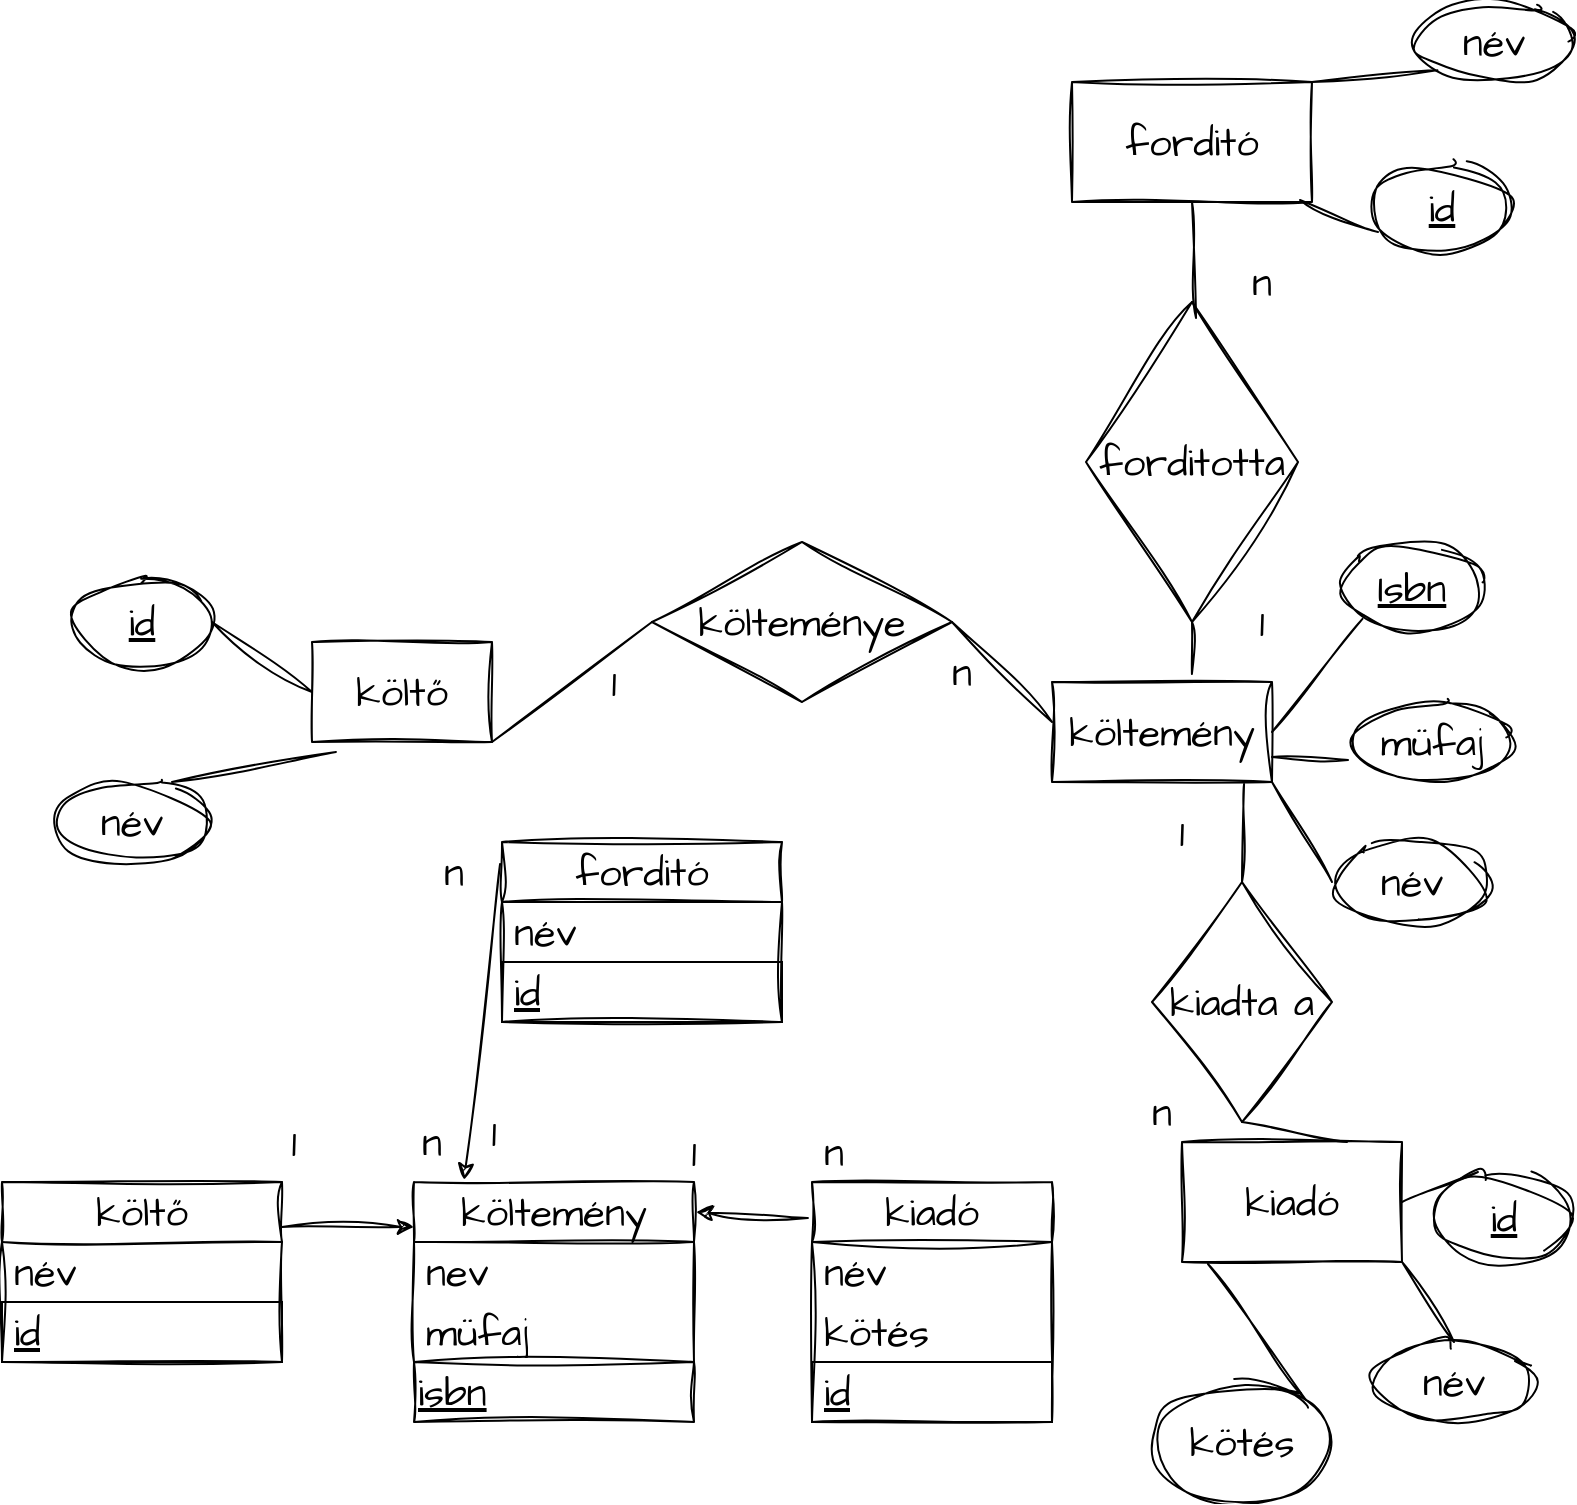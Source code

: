 <mxfile version="21.7.4" type="device">
  <diagram name="1 oldal" id="L7yjX8zzBqXoMFaeLPIa">
    <mxGraphModel dx="1434" dy="790" grid="1" gridSize="10" guides="1" tooltips="1" connect="1" arrows="1" fold="1" page="1" pageScale="1" pageWidth="827" pageHeight="1169" math="0" shadow="0">
      <root>
        <mxCell id="0" />
        <mxCell id="1" parent="0" />
        <mxCell id="ZAcXtEX41ON2BPVNQsae-33" value="költő" style="rounded=0;whiteSpace=wrap;html=1;sketch=1;hachureGap=4;jiggle=2;curveFitting=1;fontFamily=Architects Daughter;fontSource=https%3A%2F%2Ffonts.googleapis.com%2Fcss%3Ffamily%3DArchitects%2BDaughter;fontSize=20;" vertex="1" parent="1">
          <mxGeometry x="179" y="340" width="90" height="50" as="geometry" />
        </mxCell>
        <mxCell id="ZAcXtEX41ON2BPVNQsae-34" value="név" style="ellipse;whiteSpace=wrap;html=1;sketch=1;hachureGap=4;jiggle=2;curveFitting=1;fontFamily=Architects Daughter;fontSource=https%3A%2F%2Ffonts.googleapis.com%2Fcss%3Ffamily%3DArchitects%2BDaughter;fontSize=20;" vertex="1" parent="1">
          <mxGeometry x="49" y="410" width="80" height="40" as="geometry" />
        </mxCell>
        <mxCell id="ZAcXtEX41ON2BPVNQsae-35" value="&lt;u&gt;id&lt;/u&gt;" style="ellipse;whiteSpace=wrap;html=1;sketch=1;hachureGap=4;jiggle=2;curveFitting=1;fontFamily=Architects Daughter;fontSource=https%3A%2F%2Ffonts.googleapis.com%2Fcss%3Ffamily%3DArchitects%2BDaughter;fontSize=20;" vertex="1" parent="1">
          <mxGeometry x="59" y="307.5" width="70" height="45" as="geometry" />
        </mxCell>
        <mxCell id="ZAcXtEX41ON2BPVNQsae-36" value="költemény" style="rounded=0;whiteSpace=wrap;html=1;sketch=1;hachureGap=4;jiggle=2;curveFitting=1;fontFamily=Architects Daughter;fontSource=https%3A%2F%2Ffonts.googleapis.com%2Fcss%3Ffamily%3DArchitects%2BDaughter;fontSize=20;" vertex="1" parent="1">
          <mxGeometry x="549" y="360" width="110" height="50" as="geometry" />
        </mxCell>
        <mxCell id="ZAcXtEX41ON2BPVNQsae-37" value="név" style="ellipse;whiteSpace=wrap;html=1;sketch=1;hachureGap=4;jiggle=2;curveFitting=1;fontFamily=Architects Daughter;fontSource=https%3A%2F%2Ffonts.googleapis.com%2Fcss%3Ffamily%3DArchitects%2BDaughter;fontSize=20;" vertex="1" parent="1">
          <mxGeometry x="689" y="440" width="80" height="40" as="geometry" />
        </mxCell>
        <mxCell id="ZAcXtEX41ON2BPVNQsae-38" value="&lt;u&gt;Isbn&lt;/u&gt;" style="ellipse;whiteSpace=wrap;html=1;sketch=1;hachureGap=4;jiggle=2;curveFitting=1;fontFamily=Architects Daughter;fontSource=https%3A%2F%2Ffonts.googleapis.com%2Fcss%3Ffamily%3DArchitects%2BDaughter;fontSize=20;" vertex="1" parent="1">
          <mxGeometry x="694" y="290" width="70" height="45" as="geometry" />
        </mxCell>
        <mxCell id="ZAcXtEX41ON2BPVNQsae-39" value="" style="endArrow=none;html=1;rounded=0;sketch=1;hachureGap=4;jiggle=2;curveFitting=1;fontFamily=Architects Daughter;fontSource=https%3A%2F%2Ffonts.googleapis.com%2Fcss%3Ffamily%3DArchitects%2BDaughter;fontSize=16;entryX=0.133;entryY=1.1;entryDx=0;entryDy=0;entryPerimeter=0;exitX=0.75;exitY=0;exitDx=0;exitDy=0;exitPerimeter=0;" edge="1" parent="1" source="ZAcXtEX41ON2BPVNQsae-34" target="ZAcXtEX41ON2BPVNQsae-33">
          <mxGeometry width="50" height="50" relative="1" as="geometry">
            <mxPoint x="369" y="700" as="sourcePoint" />
            <mxPoint x="419" y="650" as="targetPoint" />
          </mxGeometry>
        </mxCell>
        <mxCell id="ZAcXtEX41ON2BPVNQsae-40" value="" style="endArrow=none;html=1;rounded=0;sketch=1;hachureGap=4;jiggle=2;curveFitting=1;fontFamily=Architects Daughter;fontSource=https%3A%2F%2Ffonts.googleapis.com%2Fcss%3Ffamily%3DArchitects%2BDaughter;fontSize=16;entryX=0;entryY=0.5;entryDx=0;entryDy=0;exitX=1;exitY=0.5;exitDx=0;exitDy=0;" edge="1" parent="1" source="ZAcXtEX41ON2BPVNQsae-35" target="ZAcXtEX41ON2BPVNQsae-33">
          <mxGeometry width="50" height="50" relative="1" as="geometry">
            <mxPoint x="189" y="520" as="sourcePoint" />
            <mxPoint x="211" y="485" as="targetPoint" />
          </mxGeometry>
        </mxCell>
        <mxCell id="ZAcXtEX41ON2BPVNQsae-41" value="" style="endArrow=none;html=1;rounded=0;sketch=1;hachureGap=4;jiggle=2;curveFitting=1;fontFamily=Architects Daughter;fontSource=https%3A%2F%2Ffonts.googleapis.com%2Fcss%3Ffamily%3DArchitects%2BDaughter;fontSize=16;entryX=1;entryY=1;entryDx=0;entryDy=0;exitX=0;exitY=0.5;exitDx=0;exitDy=0;" edge="1" parent="1" source="ZAcXtEX41ON2BPVNQsae-37" target="ZAcXtEX41ON2BPVNQsae-36">
          <mxGeometry width="50" height="50" relative="1" as="geometry">
            <mxPoint x="199" y="530" as="sourcePoint" />
            <mxPoint x="221" y="495" as="targetPoint" />
          </mxGeometry>
        </mxCell>
        <mxCell id="ZAcXtEX41ON2BPVNQsae-42" value="" style="endArrow=none;html=1;rounded=0;sketch=1;hachureGap=4;jiggle=2;curveFitting=1;fontFamily=Architects Daughter;fontSource=https%3A%2F%2Ffonts.googleapis.com%2Fcss%3Ffamily%3DArchitects%2BDaughter;fontSize=16;entryX=1;entryY=0.5;entryDx=0;entryDy=0;exitX=0;exitY=1;exitDx=0;exitDy=0;" edge="1" parent="1" source="ZAcXtEX41ON2BPVNQsae-38" target="ZAcXtEX41ON2BPVNQsae-36">
          <mxGeometry width="50" height="50" relative="1" as="geometry">
            <mxPoint x="699" y="470" as="sourcePoint" />
            <mxPoint x="669" y="420" as="targetPoint" />
          </mxGeometry>
        </mxCell>
        <mxCell id="ZAcXtEX41ON2BPVNQsae-43" value="költeménye" style="rhombus;whiteSpace=wrap;html=1;sketch=1;hachureGap=4;jiggle=2;curveFitting=1;fontFamily=Architects Daughter;fontSource=https%3A%2F%2Ffonts.googleapis.com%2Fcss%3Ffamily%3DArchitects%2BDaughter;fontSize=20;" vertex="1" parent="1">
          <mxGeometry x="349" y="290" width="150" height="80" as="geometry" />
        </mxCell>
        <mxCell id="ZAcXtEX41ON2BPVNQsae-44" value="" style="endArrow=none;html=1;rounded=0;sketch=1;hachureGap=4;jiggle=2;curveFitting=1;fontFamily=Architects Daughter;fontSource=https%3A%2F%2Ffonts.googleapis.com%2Fcss%3Ffamily%3DArchitects%2BDaughter;fontSize=16;entryX=0;entryY=0.4;entryDx=0;entryDy=0;entryPerimeter=0;exitX=1;exitY=0.5;exitDx=0;exitDy=0;" edge="1" parent="1" source="ZAcXtEX41ON2BPVNQsae-43" target="ZAcXtEX41ON2BPVNQsae-36">
          <mxGeometry width="50" height="50" relative="1" as="geometry">
            <mxPoint x="369" y="700" as="sourcePoint" />
            <mxPoint x="539" y="380" as="targetPoint" />
          </mxGeometry>
        </mxCell>
        <mxCell id="ZAcXtEX41ON2BPVNQsae-45" value="" style="endArrow=none;html=1;rounded=0;sketch=1;hachureGap=4;jiggle=2;curveFitting=1;fontFamily=Architects Daughter;fontSource=https%3A%2F%2Ffonts.googleapis.com%2Fcss%3Ffamily%3DArchitects%2BDaughter;fontSize=16;entryX=1;entryY=1;entryDx=0;entryDy=0;exitX=0;exitY=0.5;exitDx=0;exitDy=0;" edge="1" parent="1" source="ZAcXtEX41ON2BPVNQsae-43" target="ZAcXtEX41ON2BPVNQsae-33">
          <mxGeometry width="50" height="50" relative="1" as="geometry">
            <mxPoint x="509" y="340" as="sourcePoint" />
            <mxPoint x="559" y="390" as="targetPoint" />
          </mxGeometry>
        </mxCell>
        <mxCell id="ZAcXtEX41ON2BPVNQsae-46" value="kiadó" style="rounded=0;whiteSpace=wrap;html=1;sketch=1;hachureGap=4;jiggle=2;curveFitting=1;fontFamily=Architects Daughter;fontSource=https%3A%2F%2Ffonts.googleapis.com%2Fcss%3Ffamily%3DArchitects%2BDaughter;fontSize=20;" vertex="1" parent="1">
          <mxGeometry x="614" y="590" width="110" height="60" as="geometry" />
        </mxCell>
        <mxCell id="ZAcXtEX41ON2BPVNQsae-47" value="név" style="ellipse;whiteSpace=wrap;html=1;sketch=1;hachureGap=4;jiggle=2;curveFitting=1;fontFamily=Architects Daughter;fontSource=https%3A%2F%2Ffonts.googleapis.com%2Fcss%3Ffamily%3DArchitects%2BDaughter;fontSize=20;" vertex="1" parent="1">
          <mxGeometry x="710" y="690" width="80" height="40" as="geometry" />
        </mxCell>
        <mxCell id="ZAcXtEX41ON2BPVNQsae-48" value="&lt;u&gt;id&lt;/u&gt;" style="ellipse;whiteSpace=wrap;html=1;sketch=1;hachureGap=4;jiggle=2;curveFitting=1;fontFamily=Architects Daughter;fontSource=https%3A%2F%2Ffonts.googleapis.com%2Fcss%3Ffamily%3DArchitects%2BDaughter;fontSize=20;" vertex="1" parent="1">
          <mxGeometry x="740" y="605" width="70" height="45" as="geometry" />
        </mxCell>
        <mxCell id="ZAcXtEX41ON2BPVNQsae-49" value="kötés" style="ellipse;whiteSpace=wrap;html=1;sketch=1;hachureGap=4;jiggle=2;curveFitting=1;fontFamily=Architects Daughter;fontSource=https%3A%2F%2Ffonts.googleapis.com%2Fcss%3Ffamily%3DArchitects%2BDaughter;fontSize=20;" vertex="1" parent="1">
          <mxGeometry x="599" y="710" width="90" height="60" as="geometry" />
        </mxCell>
        <mxCell id="ZAcXtEX41ON2BPVNQsae-50" value="" style="endArrow=none;html=1;rounded=0;sketch=1;hachureGap=4;jiggle=2;curveFitting=1;fontFamily=Architects Daughter;fontSource=https%3A%2F%2Ffonts.googleapis.com%2Fcss%3Ffamily%3DArchitects%2BDaughter;fontSize=16;entryX=1;entryY=0.5;entryDx=0;entryDy=0;exitX=0.314;exitY=0;exitDx=0;exitDy=0;exitPerimeter=0;" edge="1" parent="1" source="ZAcXtEX41ON2BPVNQsae-48" target="ZAcXtEX41ON2BPVNQsae-46">
          <mxGeometry width="50" height="50" relative="1" as="geometry">
            <mxPoint x="699" y="470" as="sourcePoint" />
            <mxPoint x="669" y="420" as="targetPoint" />
          </mxGeometry>
        </mxCell>
        <mxCell id="ZAcXtEX41ON2BPVNQsae-51" value="" style="endArrow=none;html=1;rounded=0;sketch=1;hachureGap=4;jiggle=2;curveFitting=1;fontFamily=Architects Daughter;fontSource=https%3A%2F%2Ffonts.googleapis.com%2Fcss%3Ffamily%3DArchitects%2BDaughter;fontSize=16;entryX=1;entryY=1;entryDx=0;entryDy=0;exitX=0.5;exitY=0;exitDx=0;exitDy=0;" edge="1" parent="1" source="ZAcXtEX41ON2BPVNQsae-47" target="ZAcXtEX41ON2BPVNQsae-46">
          <mxGeometry width="50" height="50" relative="1" as="geometry">
            <mxPoint x="659" y="750" as="sourcePoint" />
            <mxPoint x="679" y="650" as="targetPoint" />
          </mxGeometry>
        </mxCell>
        <mxCell id="ZAcXtEX41ON2BPVNQsae-52" value="" style="endArrow=none;html=1;rounded=0;sketch=1;hachureGap=4;jiggle=2;curveFitting=1;fontFamily=Architects Daughter;fontSource=https%3A%2F%2Ffonts.googleapis.com%2Fcss%3Ffamily%3DArchitects%2BDaughter;fontSize=16;entryX=1;entryY=0;entryDx=0;entryDy=0;exitX=0.118;exitY=1.017;exitDx=0;exitDy=0;exitPerimeter=0;" edge="1" parent="1" target="ZAcXtEX41ON2BPVNQsae-49" source="ZAcXtEX41ON2BPVNQsae-46">
          <mxGeometry width="50" height="50" relative="1" as="geometry">
            <mxPoint x="569" y="680" as="sourcePoint" />
            <mxPoint x="679" y="680" as="targetPoint" />
          </mxGeometry>
        </mxCell>
        <mxCell id="ZAcXtEX41ON2BPVNQsae-53" value="kiadta a" style="rhombus;whiteSpace=wrap;html=1;sketch=1;hachureGap=4;jiggle=2;curveFitting=1;fontFamily=Architects Daughter;fontSource=https%3A%2F%2Ffonts.googleapis.com%2Fcss%3Ffamily%3DArchitects%2BDaughter;fontSize=20;" vertex="1" parent="1">
          <mxGeometry x="599" y="460" width="90" height="120" as="geometry" />
        </mxCell>
        <mxCell id="ZAcXtEX41ON2BPVNQsae-54" value="" style="endArrow=none;html=1;rounded=0;sketch=1;hachureGap=4;jiggle=2;curveFitting=1;fontFamily=Architects Daughter;fontSource=https%3A%2F%2Ffonts.googleapis.com%2Fcss%3Ffamily%3DArchitects%2BDaughter;fontSize=16;entryX=0.5;entryY=1;entryDx=0;entryDy=0;exitX=0.75;exitY=0;exitDx=0;exitDy=0;" edge="1" parent="1" source="ZAcXtEX41ON2BPVNQsae-46" target="ZAcXtEX41ON2BPVNQsae-53">
          <mxGeometry width="50" height="50" relative="1" as="geometry">
            <mxPoint x="664" y="770" as="sourcePoint" />
            <mxPoint x="679" y="680" as="targetPoint" />
          </mxGeometry>
        </mxCell>
        <mxCell id="ZAcXtEX41ON2BPVNQsae-55" value="" style="endArrow=none;html=1;rounded=0;sketch=1;hachureGap=4;jiggle=2;curveFitting=1;fontFamily=Architects Daughter;fontSource=https%3A%2F%2Ffonts.googleapis.com%2Fcss%3Ffamily%3DArchitects%2BDaughter;fontSize=16;entryX=0.873;entryY=1.02;entryDx=0;entryDy=0;exitX=0.5;exitY=0;exitDx=0;exitDy=0;entryPerimeter=0;" edge="1" parent="1" source="ZAcXtEX41ON2BPVNQsae-53" target="ZAcXtEX41ON2BPVNQsae-36">
          <mxGeometry width="50" height="50" relative="1" as="geometry">
            <mxPoint x="652" y="620" as="sourcePoint" />
            <mxPoint x="654" y="590" as="targetPoint" />
          </mxGeometry>
        </mxCell>
        <mxCell id="ZAcXtEX41ON2BPVNQsae-56" value="forditó" style="rounded=0;whiteSpace=wrap;html=1;sketch=1;hachureGap=4;jiggle=2;curveFitting=1;fontFamily=Architects Daughter;fontSource=https%3A%2F%2Ffonts.googleapis.com%2Fcss%3Ffamily%3DArchitects%2BDaughter;fontSize=20;" vertex="1" parent="1">
          <mxGeometry x="559" y="60" width="120" height="60" as="geometry" />
        </mxCell>
        <mxCell id="ZAcXtEX41ON2BPVNQsae-57" value="név" style="ellipse;whiteSpace=wrap;html=1;sketch=1;hachureGap=4;jiggle=2;curveFitting=1;fontFamily=Architects Daughter;fontSource=https%3A%2F%2Ffonts.googleapis.com%2Fcss%3Ffamily%3DArchitects%2BDaughter;fontSize=20;" vertex="1" parent="1">
          <mxGeometry x="730" y="20" width="80" height="40" as="geometry" />
        </mxCell>
        <mxCell id="ZAcXtEX41ON2BPVNQsae-58" value="&lt;u&gt;id&lt;/u&gt;" style="ellipse;whiteSpace=wrap;html=1;sketch=1;hachureGap=4;jiggle=2;curveFitting=1;fontFamily=Architects Daughter;fontSource=https%3A%2F%2Ffonts.googleapis.com%2Fcss%3Ffamily%3DArchitects%2BDaughter;fontSize=20;" vertex="1" parent="1">
          <mxGeometry x="709" y="100" width="70" height="45" as="geometry" />
        </mxCell>
        <mxCell id="ZAcXtEX41ON2BPVNQsae-59" value="" style="endArrow=none;html=1;rounded=0;sketch=1;hachureGap=4;jiggle=2;curveFitting=1;fontFamily=Architects Daughter;fontSource=https%3A%2F%2Ffonts.googleapis.com%2Fcss%3Ffamily%3DArchitects%2BDaughter;fontSize=16;entryX=1;entryY=0;entryDx=0;entryDy=0;exitX=0;exitY=1;exitDx=0;exitDy=0;" edge="1" parent="1" source="ZAcXtEX41ON2BPVNQsae-57" target="ZAcXtEX41ON2BPVNQsae-56">
          <mxGeometry width="50" height="50" relative="1" as="geometry">
            <mxPoint x="714" y="338" as="sourcePoint" />
            <mxPoint x="669" y="395" as="targetPoint" />
          </mxGeometry>
        </mxCell>
        <mxCell id="ZAcXtEX41ON2BPVNQsae-60" value="" style="endArrow=none;html=1;rounded=0;sketch=1;hachureGap=4;jiggle=2;curveFitting=1;fontFamily=Architects Daughter;fontSource=https%3A%2F%2Ffonts.googleapis.com%2Fcss%3Ffamily%3DArchitects%2BDaughter;fontSize=16;exitX=0.043;exitY=0.778;exitDx=0;exitDy=0;entryX=0.95;entryY=0.983;entryDx=0;entryDy=0;entryPerimeter=0;exitPerimeter=0;" edge="1" parent="1" source="ZAcXtEX41ON2BPVNQsae-58" target="ZAcXtEX41ON2BPVNQsae-56">
          <mxGeometry width="50" height="50" relative="1" as="geometry">
            <mxPoint x="716" y="64" as="sourcePoint" />
            <mxPoint x="680" y="120" as="targetPoint" />
          </mxGeometry>
        </mxCell>
        <mxCell id="ZAcXtEX41ON2BPVNQsae-61" value="forditotta" style="rhombus;whiteSpace=wrap;html=1;sketch=1;hachureGap=4;jiggle=2;curveFitting=1;fontFamily=Architects Daughter;fontSource=https%3A%2F%2Ffonts.googleapis.com%2Fcss%3Ffamily%3DArchitects%2BDaughter;fontSize=20;" vertex="1" parent="1">
          <mxGeometry x="566" y="170" width="106" height="160" as="geometry" />
        </mxCell>
        <mxCell id="ZAcXtEX41ON2BPVNQsae-62" value="" style="endArrow=none;html=1;rounded=0;sketch=1;hachureGap=4;jiggle=2;curveFitting=1;fontFamily=Architects Daughter;fontSource=https%3A%2F%2Ffonts.googleapis.com%2Fcss%3Ffamily%3DArchitects%2BDaughter;fontSize=16;entryX=0.519;entryY=0.05;entryDx=0;entryDy=0;exitX=0.5;exitY=1;exitDx=0;exitDy=0;entryPerimeter=0;" edge="1" parent="1" source="ZAcXtEX41ON2BPVNQsae-56" target="ZAcXtEX41ON2BPVNQsae-61">
          <mxGeometry width="50" height="50" relative="1" as="geometry">
            <mxPoint x="714" y="338" as="sourcePoint" />
            <mxPoint x="669" y="395" as="targetPoint" />
          </mxGeometry>
        </mxCell>
        <mxCell id="ZAcXtEX41ON2BPVNQsae-63" value="" style="endArrow=none;html=1;rounded=0;sketch=1;hachureGap=4;jiggle=2;curveFitting=1;fontFamily=Architects Daughter;fontSource=https%3A%2F%2Ffonts.googleapis.com%2Fcss%3Ffamily%3DArchitects%2BDaughter;fontSize=16;entryX=0.636;entryY=-0.08;entryDx=0;entryDy=0;entryPerimeter=0;exitX=0.5;exitY=1;exitDx=0;exitDy=0;" edge="1" parent="1" source="ZAcXtEX41ON2BPVNQsae-61" target="ZAcXtEX41ON2BPVNQsae-36">
          <mxGeometry width="50" height="50" relative="1" as="geometry">
            <mxPoint x="620" y="330" as="sourcePoint" />
            <mxPoint x="620" y="340" as="targetPoint" />
          </mxGeometry>
        </mxCell>
        <mxCell id="ZAcXtEX41ON2BPVNQsae-73" value="1" style="text;html=1;strokeColor=none;fillColor=none;align=center;verticalAlign=middle;whiteSpace=wrap;rounded=0;fontSize=20;fontFamily=Architects Daughter;" vertex="1" parent="1">
          <mxGeometry x="584" y="420" width="60" height="30" as="geometry" />
        </mxCell>
        <mxCell id="ZAcXtEX41ON2BPVNQsae-74" value="n" style="text;html=1;strokeColor=none;fillColor=none;align=center;verticalAlign=middle;whiteSpace=wrap;rounded=0;fontSize=20;fontFamily=Architects Daughter;" vertex="1" parent="1">
          <mxGeometry x="574" y="560" width="60" height="30" as="geometry" />
        </mxCell>
        <mxCell id="ZAcXtEX41ON2BPVNQsae-75" value="1" style="text;html=1;strokeColor=none;fillColor=none;align=center;verticalAlign=middle;whiteSpace=wrap;rounded=0;fontSize=20;fontFamily=Architects Daughter;" vertex="1" parent="1">
          <mxGeometry x="624" y="315" width="60" height="30" as="geometry" />
        </mxCell>
        <mxCell id="ZAcXtEX41ON2BPVNQsae-76" value="n" style="text;html=1;strokeColor=none;fillColor=none;align=center;verticalAlign=middle;whiteSpace=wrap;rounded=0;fontSize=20;fontFamily=Architects Daughter;" vertex="1" parent="1">
          <mxGeometry x="624" y="145" width="60" height="30" as="geometry" />
        </mxCell>
        <mxCell id="ZAcXtEX41ON2BPVNQsae-79" value="1" style="text;html=1;strokeColor=none;fillColor=none;align=center;verticalAlign=middle;whiteSpace=wrap;rounded=0;fontSize=20;fontFamily=Architects Daughter;" vertex="1" parent="1">
          <mxGeometry x="300" y="345" width="60" height="30" as="geometry" />
        </mxCell>
        <mxCell id="ZAcXtEX41ON2BPVNQsae-80" value="n" style="text;html=1;strokeColor=none;fillColor=none;align=center;verticalAlign=middle;whiteSpace=wrap;rounded=0;fontSize=20;fontFamily=Architects Daughter;" vertex="1" parent="1">
          <mxGeometry x="474" y="340" width="60" height="30" as="geometry" />
        </mxCell>
        <mxCell id="ZAcXtEX41ON2BPVNQsae-83" value="költő" style="swimlane;fontStyle=0;childLayout=stackLayout;horizontal=1;startSize=30;horizontalStack=0;resizeParent=1;resizeParentMax=0;resizeLast=0;collapsible=1;marginBottom=0;whiteSpace=wrap;html=1;sketch=1;hachureGap=4;jiggle=2;curveFitting=1;fontFamily=Architects Daughter;fontSource=https%3A%2F%2Ffonts.googleapis.com%2Fcss%3Ffamily%3DArchitects%2BDaughter;fontSize=20;" vertex="1" parent="1">
          <mxGeometry x="24" y="610" width="140" height="90" as="geometry" />
        </mxCell>
        <mxCell id="ZAcXtEX41ON2BPVNQsae-84" value="név" style="text;strokeColor=none;fillColor=none;align=left;verticalAlign=middle;spacingLeft=4;spacingRight=4;overflow=hidden;points=[[0,0.5],[1,0.5]];portConstraint=eastwest;rotatable=0;whiteSpace=wrap;html=1;fontSize=20;fontFamily=Architects Daughter;" vertex="1" parent="ZAcXtEX41ON2BPVNQsae-83">
          <mxGeometry y="30" width="140" height="30" as="geometry" />
        </mxCell>
        <mxCell id="ZAcXtEX41ON2BPVNQsae-86" value="&lt;u&gt;id&lt;/u&gt;" style="text;strokeColor=default;fillColor=none;align=left;verticalAlign=middle;spacingLeft=4;spacingRight=4;overflow=hidden;points=[[0,0.5],[1,0.5]];portConstraint=eastwest;rotatable=0;whiteSpace=wrap;html=1;fontSize=20;fontFamily=Architects Daughter;perimeterSpacing=0;" vertex="1" parent="ZAcXtEX41ON2BPVNQsae-83">
          <mxGeometry y="60" width="140" height="30" as="geometry" />
        </mxCell>
        <mxCell id="ZAcXtEX41ON2BPVNQsae-87" value="költemény" style="swimlane;fontStyle=0;childLayout=stackLayout;horizontal=1;startSize=30;horizontalStack=0;resizeParent=1;resizeParentMax=0;resizeLast=0;collapsible=1;marginBottom=0;whiteSpace=wrap;html=1;sketch=1;hachureGap=4;jiggle=2;curveFitting=1;fontFamily=Architects Daughter;fontSource=https%3A%2F%2Ffonts.googleapis.com%2Fcss%3Ffamily%3DArchitects%2BDaughter;fontSize=20;" vertex="1" parent="1">
          <mxGeometry x="230" y="610" width="140" height="90" as="geometry">
            <mxRectangle x="230" y="610" width="130" height="40" as="alternateBounds" />
          </mxGeometry>
        </mxCell>
        <mxCell id="ZAcXtEX41ON2BPVNQsae-88" value="nev" style="text;strokeColor=none;fillColor=none;align=left;verticalAlign=middle;spacingLeft=4;spacingRight=4;overflow=hidden;points=[[0,0.5],[1,0.5]];portConstraint=eastwest;rotatable=0;whiteSpace=wrap;html=1;fontSize=20;fontFamily=Architects Daughter;" vertex="1" parent="ZAcXtEX41ON2BPVNQsae-87">
          <mxGeometry y="30" width="140" height="30" as="geometry" />
        </mxCell>
        <mxCell id="ZAcXtEX41ON2BPVNQsae-90" value="müfaj" style="text;strokeColor=none;fillColor=none;align=left;verticalAlign=middle;spacingLeft=4;spacingRight=4;overflow=hidden;points=[[0,0.5],[1,0.5]];portConstraint=eastwest;rotatable=0;whiteSpace=wrap;html=1;fontSize=20;fontFamily=Architects Daughter;" vertex="1" parent="ZAcXtEX41ON2BPVNQsae-87">
          <mxGeometry y="60" width="140" height="30" as="geometry" />
        </mxCell>
        <mxCell id="ZAcXtEX41ON2BPVNQsae-92" value="" style="endArrow=classic;html=1;rounded=0;sketch=1;hachureGap=4;jiggle=2;curveFitting=1;fontFamily=Architects Daughter;fontSource=https%3A%2F%2Ffonts.googleapis.com%2Fcss%3Ffamily%3DArchitects%2BDaughter;fontSize=16;exitX=1;exitY=0.25;exitDx=0;exitDy=0;entryX=0;entryY=0.25;entryDx=0;entryDy=0;" edge="1" parent="1" source="ZAcXtEX41ON2BPVNQsae-83" target="ZAcXtEX41ON2BPVNQsae-87">
          <mxGeometry width="50" height="50" relative="1" as="geometry">
            <mxPoint x="390" y="540" as="sourcePoint" />
            <mxPoint x="440" y="490" as="targetPoint" />
          </mxGeometry>
        </mxCell>
        <mxCell id="ZAcXtEX41ON2BPVNQsae-93" value="kiadó" style="swimlane;fontStyle=0;childLayout=stackLayout;horizontal=1;startSize=30;horizontalStack=0;resizeParent=1;resizeParentMax=0;resizeLast=0;collapsible=1;marginBottom=0;whiteSpace=wrap;html=1;sketch=1;hachureGap=4;jiggle=2;curveFitting=1;fontFamily=Architects Daughter;fontSource=https%3A%2F%2Ffonts.googleapis.com%2Fcss%3Ffamily%3DArchitects%2BDaughter;fontSize=20;" vertex="1" parent="1">
          <mxGeometry x="429" y="610" width="120" height="120" as="geometry" />
        </mxCell>
        <mxCell id="ZAcXtEX41ON2BPVNQsae-94" value="név" style="text;strokeColor=none;fillColor=none;align=left;verticalAlign=middle;spacingLeft=4;spacingRight=4;overflow=hidden;points=[[0,0.5],[1,0.5]];portConstraint=eastwest;rotatable=0;whiteSpace=wrap;html=1;fontSize=20;fontFamily=Architects Daughter;" vertex="1" parent="ZAcXtEX41ON2BPVNQsae-93">
          <mxGeometry y="30" width="120" height="30" as="geometry" />
        </mxCell>
        <mxCell id="ZAcXtEX41ON2BPVNQsae-95" value="kötés" style="text;strokeColor=none;fillColor=none;align=left;verticalAlign=middle;spacingLeft=4;spacingRight=4;overflow=hidden;points=[[0,0.5],[1,0.5]];portConstraint=eastwest;rotatable=0;whiteSpace=wrap;html=1;fontSize=20;fontFamily=Architects Daughter;" vertex="1" parent="ZAcXtEX41ON2BPVNQsae-93">
          <mxGeometry y="60" width="120" height="30" as="geometry" />
        </mxCell>
        <mxCell id="ZAcXtEX41ON2BPVNQsae-96" value="&lt;u&gt;id&lt;/u&gt;" style="text;strokeColor=default;fillColor=none;align=left;verticalAlign=middle;spacingLeft=4;spacingRight=4;overflow=hidden;points=[[0,0.5],[1,0.5]];portConstraint=eastwest;rotatable=0;whiteSpace=wrap;html=1;fontSize=20;fontFamily=Architects Daughter;" vertex="1" parent="ZAcXtEX41ON2BPVNQsae-93">
          <mxGeometry y="90" width="120" height="30" as="geometry" />
        </mxCell>
        <mxCell id="ZAcXtEX41ON2BPVNQsae-97" value="" style="endArrow=classic;html=1;rounded=0;sketch=1;hachureGap=4;jiggle=2;curveFitting=1;fontFamily=Architects Daughter;fontSource=https%3A%2F%2Ffonts.googleapis.com%2Fcss%3Ffamily%3DArchitects%2BDaughter;fontSize=16;exitX=-0.017;exitY=0.15;exitDx=0;exitDy=0;entryX=1.007;entryY=0.167;entryDx=0;entryDy=0;exitPerimeter=0;entryPerimeter=0;" edge="1" parent="1" source="ZAcXtEX41ON2BPVNQsae-93" target="ZAcXtEX41ON2BPVNQsae-87">
          <mxGeometry width="50" height="50" relative="1" as="geometry">
            <mxPoint x="174" y="643" as="sourcePoint" />
            <mxPoint x="240" y="643" as="targetPoint" />
          </mxGeometry>
        </mxCell>
        <mxCell id="ZAcXtEX41ON2BPVNQsae-100" value="&lt;u&gt;isbn&lt;/u&gt;" style="rounded=0;whiteSpace=wrap;html=1;sketch=1;hachureGap=4;jiggle=2;curveFitting=1;fontFamily=Architects Daughter;fontSource=https%3A%2F%2Ffonts.googleapis.com%2Fcss%3Ffamily%3DArchitects%2BDaughter;fontSize=20;align=left;" vertex="1" parent="1">
          <mxGeometry x="230" y="700" width="140" height="30" as="geometry" />
        </mxCell>
        <mxCell id="ZAcXtEX41ON2BPVNQsae-101" value="müfaj" style="ellipse;whiteSpace=wrap;html=1;sketch=1;hachureGap=4;jiggle=2;curveFitting=1;fontFamily=Architects Daughter;fontSource=https%3A%2F%2Ffonts.googleapis.com%2Fcss%3Ffamily%3DArchitects%2BDaughter;fontSize=20;" vertex="1" parent="1">
          <mxGeometry x="699" y="370" width="80" height="40" as="geometry" />
        </mxCell>
        <mxCell id="ZAcXtEX41ON2BPVNQsae-102" value="" style="endArrow=none;html=1;rounded=0;sketch=1;hachureGap=4;jiggle=2;curveFitting=1;fontFamily=Architects Daughter;fontSource=https%3A%2F%2Ffonts.googleapis.com%2Fcss%3Ffamily%3DArchitects%2BDaughter;fontSize=16;entryX=1;entryY=0.75;entryDx=0;entryDy=0;exitX=-0.025;exitY=0.725;exitDx=0;exitDy=0;exitPerimeter=0;" edge="1" parent="1" source="ZAcXtEX41ON2BPVNQsae-101" target="ZAcXtEX41ON2BPVNQsae-36">
          <mxGeometry width="50" height="50" relative="1" as="geometry">
            <mxPoint x="699" y="470" as="sourcePoint" />
            <mxPoint x="669" y="420" as="targetPoint" />
          </mxGeometry>
        </mxCell>
        <mxCell id="ZAcXtEX41ON2BPVNQsae-103" value="forditó" style="swimlane;fontStyle=0;childLayout=stackLayout;horizontal=1;startSize=30;horizontalStack=0;resizeParent=1;resizeParentMax=0;resizeLast=0;collapsible=1;marginBottom=0;whiteSpace=wrap;html=1;sketch=1;hachureGap=4;jiggle=2;curveFitting=1;fontFamily=Architects Daughter;fontSource=https%3A%2F%2Ffonts.googleapis.com%2Fcss%3Ffamily%3DArchitects%2BDaughter;fontSize=20;strokeColor=default;" vertex="1" parent="1">
          <mxGeometry x="274" y="440" width="140" height="90" as="geometry" />
        </mxCell>
        <mxCell id="ZAcXtEX41ON2BPVNQsae-104" value="név" style="text;strokeColor=none;fillColor=none;align=left;verticalAlign=middle;spacingLeft=4;spacingRight=4;overflow=hidden;points=[[0,0.5],[1,0.5]];portConstraint=eastwest;rotatable=0;whiteSpace=wrap;html=1;fontSize=20;fontFamily=Architects Daughter;" vertex="1" parent="ZAcXtEX41ON2BPVNQsae-103">
          <mxGeometry y="30" width="140" height="30" as="geometry" />
        </mxCell>
        <mxCell id="ZAcXtEX41ON2BPVNQsae-106" value="&lt;u style=&quot;&quot;&gt;id&lt;/u&gt;" style="text;strokeColor=default;fillColor=none;align=left;verticalAlign=middle;spacingLeft=4;spacingRight=4;overflow=hidden;points=[[0,0.5],[1,0.5]];portConstraint=eastwest;rotatable=0;whiteSpace=wrap;html=1;fontSize=20;fontFamily=Architects Daughter;" vertex="1" parent="ZAcXtEX41ON2BPVNQsae-103">
          <mxGeometry y="60" width="140" height="30" as="geometry" />
        </mxCell>
        <mxCell id="ZAcXtEX41ON2BPVNQsae-108" value="" style="endArrow=classic;html=1;rounded=0;sketch=1;hachureGap=4;jiggle=2;curveFitting=1;fontFamily=Architects Daughter;fontSource=https%3A%2F%2Ffonts.googleapis.com%2Fcss%3Ffamily%3DArchitects%2BDaughter;fontSize=16;exitX=-0.007;exitY=0.122;exitDx=0;exitDy=0;entryX=0.179;entryY=-0.011;entryDx=0;entryDy=0;exitPerimeter=0;entryPerimeter=0;" edge="1" parent="1" source="ZAcXtEX41ON2BPVNQsae-103" target="ZAcXtEX41ON2BPVNQsae-87">
          <mxGeometry width="50" height="50" relative="1" as="geometry">
            <mxPoint x="437" y="638" as="sourcePoint" />
            <mxPoint x="381" y="635" as="targetPoint" />
          </mxGeometry>
        </mxCell>
        <mxCell id="ZAcXtEX41ON2BPVNQsae-109" value="1" style="text;html=1;strokeColor=none;fillColor=none;align=center;verticalAlign=middle;whiteSpace=wrap;rounded=0;fontSize=20;fontFamily=Architects Daughter;" vertex="1" parent="1">
          <mxGeometry x="240" y="570" width="60" height="30" as="geometry" />
        </mxCell>
        <mxCell id="ZAcXtEX41ON2BPVNQsae-110" value="n" style="text;html=1;strokeColor=none;fillColor=none;align=center;verticalAlign=middle;whiteSpace=wrap;rounded=0;fontSize=20;fontFamily=Architects Daughter;" vertex="1" parent="1">
          <mxGeometry x="220" y="440" width="60" height="30" as="geometry" />
        </mxCell>
        <mxCell id="ZAcXtEX41ON2BPVNQsae-111" value="n" style="text;html=1;strokeColor=none;fillColor=none;align=center;verticalAlign=middle;whiteSpace=wrap;rounded=0;fontSize=20;fontFamily=Architects Daughter;" vertex="1" parent="1">
          <mxGeometry x="410" y="580" width="60" height="30" as="geometry" />
        </mxCell>
        <mxCell id="ZAcXtEX41ON2BPVNQsae-112" value="1" style="text;html=1;strokeColor=none;fillColor=none;align=center;verticalAlign=middle;whiteSpace=wrap;rounded=0;fontSize=20;fontFamily=Architects Daughter;" vertex="1" parent="1">
          <mxGeometry x="340" y="580" width="60" height="30" as="geometry" />
        </mxCell>
        <mxCell id="ZAcXtEX41ON2BPVNQsae-113" value="1" style="text;html=1;strokeColor=none;fillColor=none;align=center;verticalAlign=middle;whiteSpace=wrap;rounded=0;fontSize=20;fontFamily=Architects Daughter;" vertex="1" parent="1">
          <mxGeometry x="140" y="575" width="60" height="30" as="geometry" />
        </mxCell>
        <mxCell id="ZAcXtEX41ON2BPVNQsae-114" value="n" style="text;html=1;strokeColor=none;fillColor=none;align=center;verticalAlign=middle;whiteSpace=wrap;rounded=0;fontSize=20;fontFamily=Architects Daughter;" vertex="1" parent="1">
          <mxGeometry x="209" y="575" width="60" height="30" as="geometry" />
        </mxCell>
      </root>
    </mxGraphModel>
  </diagram>
</mxfile>

